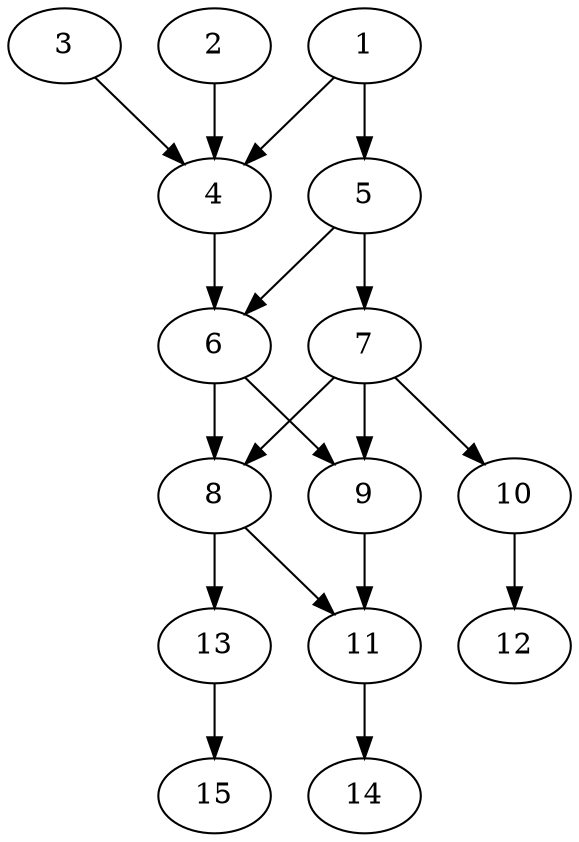 // DAG automatically generated by daggen at Thu Oct  3 13:59:26 2019
// ./daggen --dot -n 15 --ccr 0.4 --fat 0.5 --regular 0.7 --density 0.7 --mindata 5242880 --maxdata 52428800 
digraph G {
  1 [size="103313920", alpha="0.03", expect_size="41325568"] 
  1 -> 4 [size ="41325568"]
  1 -> 5 [size ="41325568"]
  2 [size="105523200", alpha="0.19", expect_size="42209280"] 
  2 -> 4 [size ="42209280"]
  3 [size="30080000", alpha="0.16", expect_size="12032000"] 
  3 -> 4 [size ="12032000"]
  4 [size="73999360", alpha="0.10", expect_size="29599744"] 
  4 -> 6 [size ="29599744"]
  5 [size="60679680", alpha="0.00", expect_size="24271872"] 
  5 -> 6 [size ="24271872"]
  5 -> 7 [size ="24271872"]
  6 [size="80117760", alpha="0.17", expect_size="32047104"] 
  6 -> 8 [size ="32047104"]
  6 -> 9 [size ="32047104"]
  7 [size="57699840", alpha="0.08", expect_size="23079936"] 
  7 -> 8 [size ="23079936"]
  7 -> 9 [size ="23079936"]
  7 -> 10 [size ="23079936"]
  8 [size="103759360", alpha="0.12", expect_size="41503744"] 
  8 -> 11 [size ="41503744"]
  8 -> 13 [size ="41503744"]
  9 [size="128645120", alpha="0.16", expect_size="51458048"] 
  9 -> 11 [size ="51458048"]
  10 [size="15367680", alpha="0.12", expect_size="6147072"] 
  10 -> 12 [size ="6147072"]
  11 [size="116651520", alpha="0.19", expect_size="46660608"] 
  11 -> 14 [size ="46660608"]
  12 [size="14402560", alpha="0.08", expect_size="5761024"] 
  13 [size="123758080", alpha="0.06", expect_size="49503232"] 
  13 -> 15 [size ="49503232"]
  14 [size="102789120", alpha="0.13", expect_size="41115648"] 
  15 [size="45816320", alpha="0.07", expect_size="18326528"] 
}

